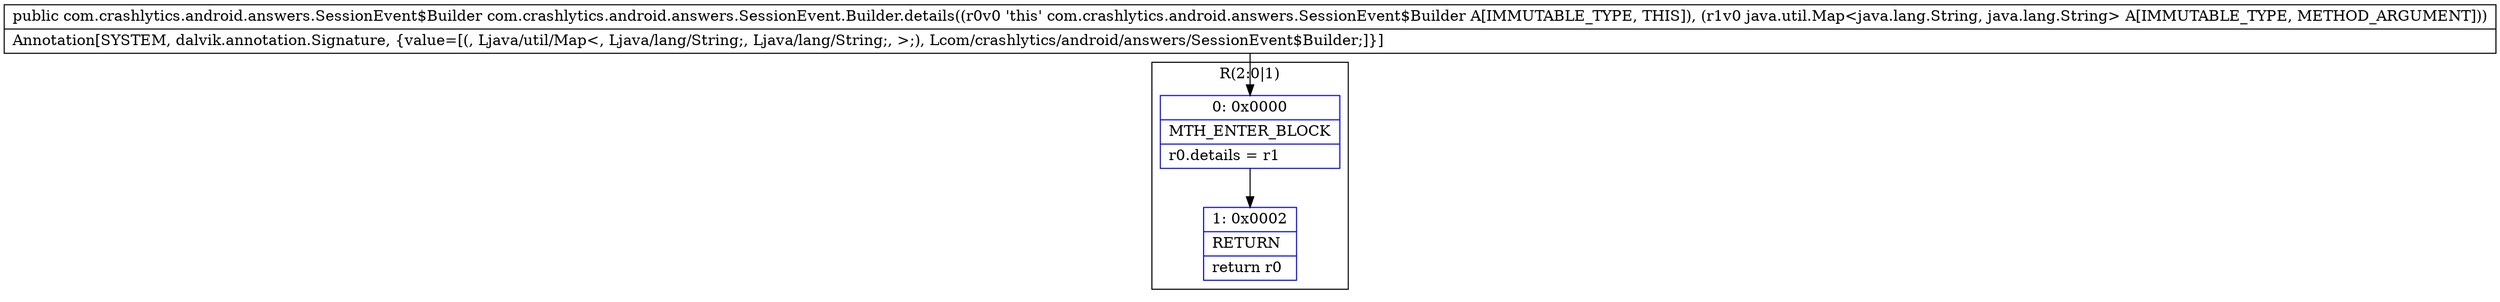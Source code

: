 digraph "CFG forcom.crashlytics.android.answers.SessionEvent.Builder.details(Ljava\/util\/Map;)Lcom\/crashlytics\/android\/answers\/SessionEvent$Builder;" {
subgraph cluster_Region_848580038 {
label = "R(2:0|1)";
node [shape=record,color=blue];
Node_0 [shape=record,label="{0\:\ 0x0000|MTH_ENTER_BLOCK\l|r0.details = r1\l}"];
Node_1 [shape=record,label="{1\:\ 0x0002|RETURN\l|return r0\l}"];
}
MethodNode[shape=record,label="{public com.crashlytics.android.answers.SessionEvent$Builder com.crashlytics.android.answers.SessionEvent.Builder.details((r0v0 'this' com.crashlytics.android.answers.SessionEvent$Builder A[IMMUTABLE_TYPE, THIS]), (r1v0 java.util.Map\<java.lang.String, java.lang.String\> A[IMMUTABLE_TYPE, METHOD_ARGUMENT]))  | Annotation[SYSTEM, dalvik.annotation.Signature, \{value=[(, Ljava\/util\/Map\<, Ljava\/lang\/String;, Ljava\/lang\/String;, \>;), Lcom\/crashlytics\/android\/answers\/SessionEvent$Builder;]\}]\l}"];
MethodNode -> Node_0;
Node_0 -> Node_1;
}


